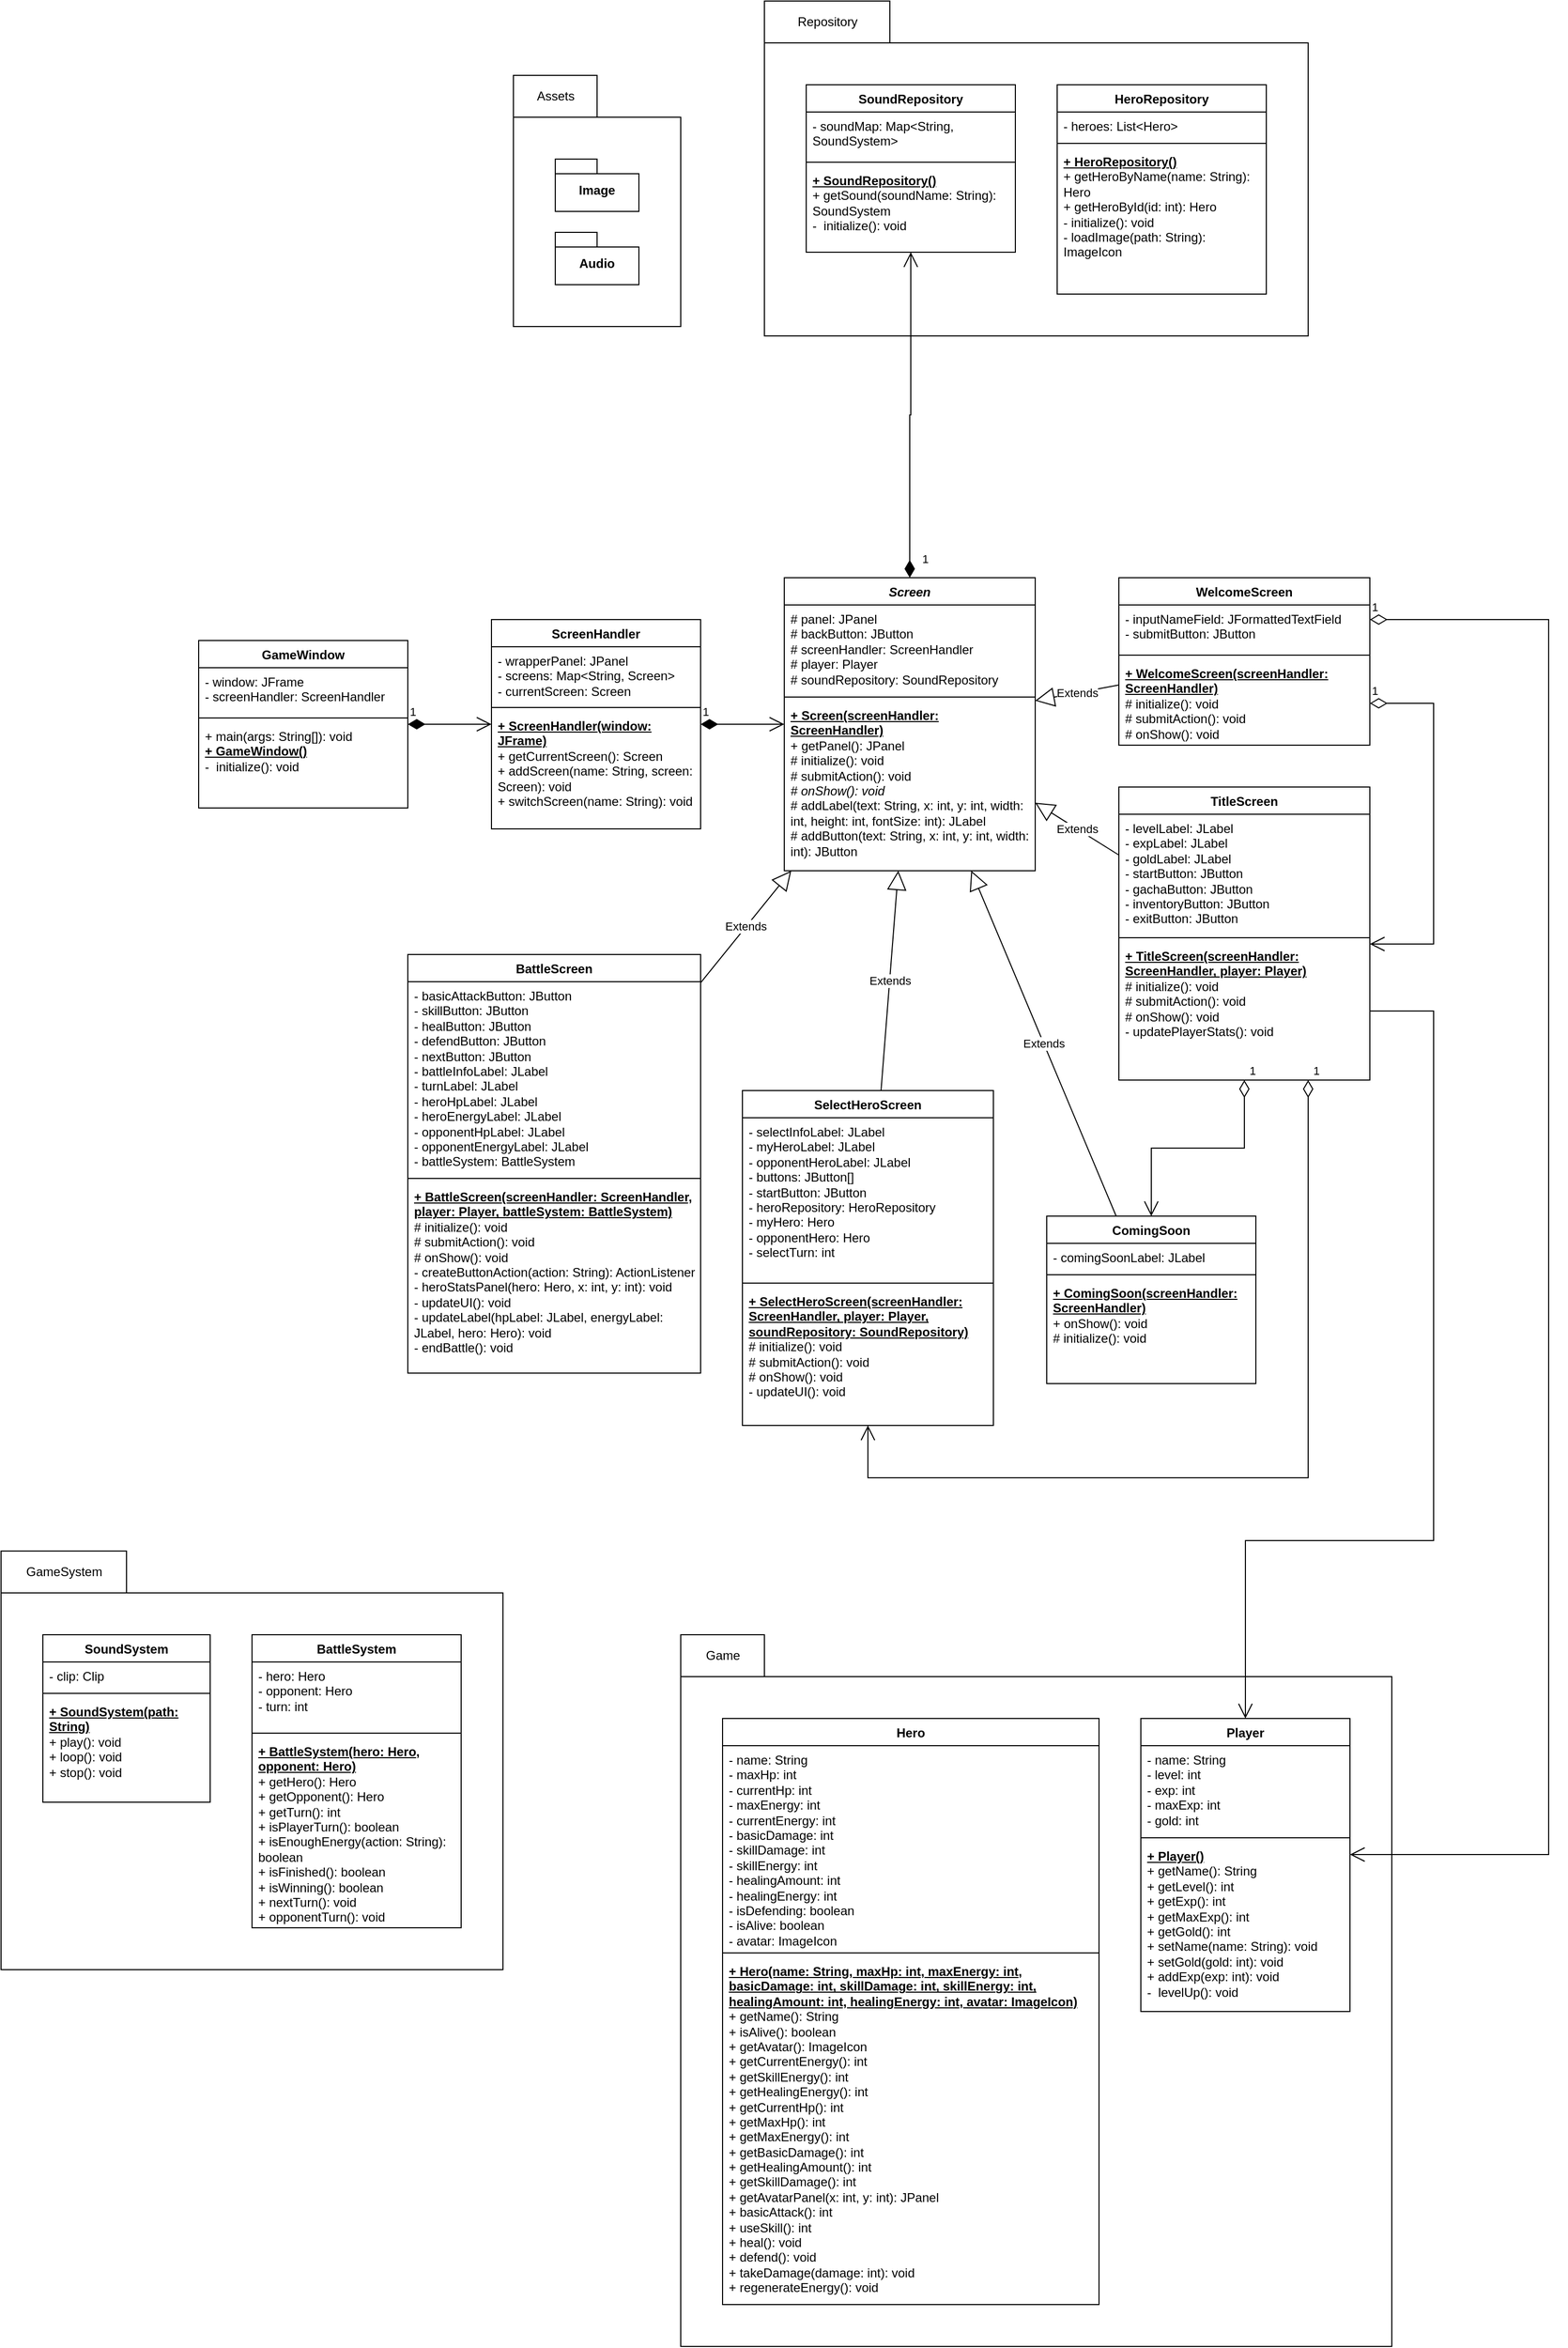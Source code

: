 <mxfile version="24.8.8">
  <diagram name="Page-1" id="nguEIZSLi6p_gPvodlnx">
    <mxGraphModel dx="2867" dy="2174" grid="1" gridSize="10" guides="1" tooltips="1" connect="1" arrows="1" fold="1" page="1" pageScale="1" pageWidth="827" pageHeight="1169" math="0" shadow="0">
      <root>
        <mxCell id="0" />
        <mxCell id="1" parent="0" />
        <mxCell id="15JacFiIu0zOkHAgy9Sb-16" value="" style="group" parent="1" vertex="1" connectable="0">
          <mxGeometry x="280" y="849" width="520" height="320" as="geometry" />
        </mxCell>
        <mxCell id="15JacFiIu0zOkHAgy9Sb-9" value="" style="shape=folder;fontStyle=1;spacingTop=10;tabWidth=120;tabHeight=40;tabPosition=left;html=1;whiteSpace=wrap;" parent="15JacFiIu0zOkHAgy9Sb-16" vertex="1">
          <mxGeometry width="520" height="320" as="geometry" />
        </mxCell>
        <mxCell id="15JacFiIu0zOkHAgy9Sb-1" value="SoundRepository" style="swimlane;fontStyle=1;align=center;verticalAlign=top;childLayout=stackLayout;horizontal=1;startSize=26;horizontalStack=0;resizeParent=1;resizeParentMax=0;resizeLast=0;collapsible=1;marginBottom=0;whiteSpace=wrap;html=1;" parent="15JacFiIu0zOkHAgy9Sb-16" vertex="1">
          <mxGeometry x="40" y="80" width="200" height="160" as="geometry">
            <mxRectangle x="40" y="80" width="130" height="30" as="alternateBounds" />
          </mxGeometry>
        </mxCell>
        <mxCell id="15JacFiIu0zOkHAgy9Sb-2" value="- soundMap: Map&amp;lt;String, SoundSystem&amp;gt;  " style="text;strokeColor=none;fillColor=none;align=left;verticalAlign=top;spacingLeft=4;spacingRight=4;overflow=hidden;rotatable=0;points=[[0,0.5],[1,0.5]];portConstraint=eastwest;whiteSpace=wrap;html=1;" parent="15JacFiIu0zOkHAgy9Sb-1" vertex="1">
          <mxGeometry y="26" width="200" height="44" as="geometry" />
        </mxCell>
        <mxCell id="15JacFiIu0zOkHAgy9Sb-3" value="" style="line;strokeWidth=1;fillColor=none;align=left;verticalAlign=middle;spacingTop=-1;spacingLeft=3;spacingRight=3;rotatable=0;labelPosition=right;points=[];portConstraint=eastwest;strokeColor=inherit;" parent="15JacFiIu0zOkHAgy9Sb-1" vertex="1">
          <mxGeometry y="70" width="200" height="8" as="geometry" />
        </mxCell>
        <mxCell id="15JacFiIu0zOkHAgy9Sb-4" value="&lt;div&gt;&lt;span class=&quot;hljs-addition&quot;&gt;&lt;b&gt;&lt;u&gt;+ SoundRepository()&lt;/u&gt;&lt;/b&gt;&lt;/span&gt;&lt;br&gt;&lt;span class=&quot;hljs-addition&quot;&gt;+ getSound(soundName: String): SoundSystem&amp;nbsp;&amp;nbsp;&lt;/span&gt;&lt;/div&gt;&lt;div&gt;&lt;span class=&quot;hljs-addition&quot;&gt;-&amp;nbsp; initialize(): void&lt;/span&gt;&lt;/div&gt;" style="text;strokeColor=none;fillColor=none;align=left;verticalAlign=top;spacingLeft=4;spacingRight=4;overflow=hidden;rotatable=0;points=[[0,0.5],[1,0.5]];portConstraint=eastwest;whiteSpace=wrap;html=1;" parent="15JacFiIu0zOkHAgy9Sb-1" vertex="1">
          <mxGeometry y="78" width="200" height="82" as="geometry" />
        </mxCell>
        <mxCell id="15JacFiIu0zOkHAgy9Sb-5" value="HeroRepository" style="swimlane;fontStyle=1;align=center;verticalAlign=top;childLayout=stackLayout;horizontal=1;startSize=26;horizontalStack=0;resizeParent=1;resizeParentMax=0;resizeLast=0;collapsible=1;marginBottom=0;whiteSpace=wrap;html=1;" parent="15JacFiIu0zOkHAgy9Sb-16" vertex="1">
          <mxGeometry x="280" y="80" width="200" height="200" as="geometry" />
        </mxCell>
        <mxCell id="15JacFiIu0zOkHAgy9Sb-6" value="- heroes: List&amp;lt;Hero&amp;gt;  " style="text;strokeColor=none;fillColor=none;align=left;verticalAlign=top;spacingLeft=4;spacingRight=4;overflow=hidden;rotatable=0;points=[[0,0.5],[1,0.5]];portConstraint=eastwest;whiteSpace=wrap;html=1;" parent="15JacFiIu0zOkHAgy9Sb-5" vertex="1">
          <mxGeometry y="26" width="200" height="26" as="geometry" />
        </mxCell>
        <mxCell id="15JacFiIu0zOkHAgy9Sb-7" value="" style="line;strokeWidth=1;fillColor=none;align=left;verticalAlign=middle;spacingTop=-1;spacingLeft=3;spacingRight=3;rotatable=0;labelPosition=right;points=[];portConstraint=eastwest;strokeColor=inherit;" parent="15JacFiIu0zOkHAgy9Sb-5" vertex="1">
          <mxGeometry y="52" width="200" height="8" as="geometry" />
        </mxCell>
        <mxCell id="15JacFiIu0zOkHAgy9Sb-8" value="&lt;span class=&quot;hljs-addition&quot;&gt;&lt;b&gt;&lt;u&gt;+ HeroRepository()  &lt;/u&gt;&lt;/b&gt;&lt;/span&gt;&lt;br&gt;&lt;span class=&quot;hljs-addition&quot;&gt;+ getHeroByName(name: String): Hero  &lt;/span&gt;&lt;br&gt;&lt;span class=&quot;hljs-addition&quot;&gt;+ getHeroById(id: int): Hero  &lt;/span&gt;&lt;br&gt;&lt;span class=&quot;hljs-deletion&quot;&gt;- initialize(): void  &lt;/span&gt;&lt;br&gt;&lt;span class=&quot;hljs-deletion&quot;&gt;- loadImage(path: String): ImageIcon&amp;nbsp;&amp;nbsp;&lt;/span&gt;" style="text;strokeColor=none;fillColor=none;align=left;verticalAlign=top;spacingLeft=4;spacingRight=4;overflow=hidden;rotatable=0;points=[[0,0.5],[1,0.5]];portConstraint=eastwest;whiteSpace=wrap;html=1;" parent="15JacFiIu0zOkHAgy9Sb-5" vertex="1">
          <mxGeometry y="60" width="200" height="140" as="geometry" />
        </mxCell>
        <mxCell id="15JacFiIu0zOkHAgy9Sb-10" value="Repository" style="text;html=1;align=center;verticalAlign=middle;resizable=0;points=[];autosize=1;strokeColor=none;fillColor=none;" parent="15JacFiIu0zOkHAgy9Sb-16" vertex="1">
          <mxGeometry x="20" y="5" width="80" height="30" as="geometry" />
        </mxCell>
        <mxCell id="15JacFiIu0zOkHAgy9Sb-21" value="" style="group" parent="1" vertex="1" connectable="0">
          <mxGeometry x="40" y="920" width="160" height="240" as="geometry" />
        </mxCell>
        <mxCell id="15JacFiIu0zOkHAgy9Sb-19" value="" style="shape=folder;fontStyle=1;spacingTop=10;tabWidth=80;tabHeight=40;tabPosition=left;html=1;whiteSpace=wrap;" parent="15JacFiIu0zOkHAgy9Sb-21" vertex="1">
          <mxGeometry width="160" height="240" as="geometry" />
        </mxCell>
        <mxCell id="15JacFiIu0zOkHAgy9Sb-17" value="Image" style="shape=folder;fontStyle=1;spacingTop=10;tabWidth=40;tabHeight=14;tabPosition=left;html=1;whiteSpace=wrap;" parent="15JacFiIu0zOkHAgy9Sb-21" vertex="1">
          <mxGeometry x="40" y="80" width="80" height="50" as="geometry" />
        </mxCell>
        <mxCell id="15JacFiIu0zOkHAgy9Sb-18" value="Audio" style="shape=folder;fontStyle=1;spacingTop=10;tabWidth=40;tabHeight=14;tabPosition=left;html=1;whiteSpace=wrap;" parent="15JacFiIu0zOkHAgy9Sb-21" vertex="1">
          <mxGeometry x="40" y="150" width="80" height="50" as="geometry" />
        </mxCell>
        <mxCell id="15JacFiIu0zOkHAgy9Sb-20" value="Assets" style="text;html=1;align=center;verticalAlign=middle;resizable=0;points=[];autosize=1;strokeColor=none;fillColor=none;" parent="15JacFiIu0zOkHAgy9Sb-21" vertex="1">
          <mxGeometry x="10" y="5" width="60" height="30" as="geometry" />
        </mxCell>
        <mxCell id="15JacFiIu0zOkHAgy9Sb-32" value="" style="group" parent="1" vertex="1" connectable="0">
          <mxGeometry x="-450" y="2330" width="480" height="400" as="geometry" />
        </mxCell>
        <mxCell id="15JacFiIu0zOkHAgy9Sb-30" value="" style="shape=folder;fontStyle=1;spacingTop=10;tabWidth=120;tabHeight=40;tabPosition=left;html=1;whiteSpace=wrap;" parent="15JacFiIu0zOkHAgy9Sb-32" vertex="1">
          <mxGeometry width="480" height="400" as="geometry" />
        </mxCell>
        <mxCell id="15JacFiIu0zOkHAgy9Sb-22" value="SoundSystem" style="swimlane;fontStyle=1;align=center;verticalAlign=top;childLayout=stackLayout;horizontal=1;startSize=26;horizontalStack=0;resizeParent=1;resizeParentMax=0;resizeLast=0;collapsible=1;marginBottom=0;whiteSpace=wrap;html=1;" parent="15JacFiIu0zOkHAgy9Sb-32" vertex="1">
          <mxGeometry x="40" y="80" width="160" height="160" as="geometry" />
        </mxCell>
        <mxCell id="15JacFiIu0zOkHAgy9Sb-23" value="- clip: Clip  " style="text;strokeColor=none;fillColor=none;align=left;verticalAlign=top;spacingLeft=4;spacingRight=4;overflow=hidden;rotatable=0;points=[[0,0.5],[1,0.5]];portConstraint=eastwest;whiteSpace=wrap;html=1;" parent="15JacFiIu0zOkHAgy9Sb-22" vertex="1">
          <mxGeometry y="26" width="160" height="26" as="geometry" />
        </mxCell>
        <mxCell id="15JacFiIu0zOkHAgy9Sb-24" value="" style="line;strokeWidth=1;fillColor=none;align=left;verticalAlign=middle;spacingTop=-1;spacingLeft=3;spacingRight=3;rotatable=0;labelPosition=right;points=[];portConstraint=eastwest;strokeColor=inherit;" parent="15JacFiIu0zOkHAgy9Sb-22" vertex="1">
          <mxGeometry y="52" width="160" height="8" as="geometry" />
        </mxCell>
        <mxCell id="15JacFiIu0zOkHAgy9Sb-25" value="&lt;span class=&quot;hljs-addition&quot;&gt;&lt;b&gt;&lt;u&gt;+ SoundSystem(path: String)  &lt;/u&gt;&lt;/b&gt;&lt;/span&gt;&lt;br&gt;&lt;span class=&quot;hljs-addition&quot;&gt;+ play(): void  &lt;/span&gt;&lt;br&gt;&lt;span class=&quot;hljs-addition&quot;&gt;+ loop(): void  &lt;/span&gt;&lt;br&gt;&lt;span class=&quot;hljs-addition&quot;&gt;+ stop(): void&amp;nbsp;&amp;nbsp;&lt;/span&gt;" style="text;strokeColor=none;fillColor=none;align=left;verticalAlign=top;spacingLeft=4;spacingRight=4;overflow=hidden;rotatable=0;points=[[0,0.5],[1,0.5]];portConstraint=eastwest;whiteSpace=wrap;html=1;" parent="15JacFiIu0zOkHAgy9Sb-22" vertex="1">
          <mxGeometry y="60" width="160" height="100" as="geometry" />
        </mxCell>
        <mxCell id="15JacFiIu0zOkHAgy9Sb-26" value="BattleSystem" style="swimlane;fontStyle=1;align=center;verticalAlign=top;childLayout=stackLayout;horizontal=1;startSize=26;horizontalStack=0;resizeParent=1;resizeParentMax=0;resizeLast=0;collapsible=1;marginBottom=0;whiteSpace=wrap;html=1;" parent="15JacFiIu0zOkHAgy9Sb-32" vertex="1">
          <mxGeometry x="240" y="80" width="200" height="280" as="geometry" />
        </mxCell>
        <mxCell id="15JacFiIu0zOkHAgy9Sb-27" value="&lt;span class=&quot;hljs-deletion&quot;&gt;- hero: Hero  &lt;/span&gt;&lt;br/&gt;&lt;span class=&quot;hljs-deletion&quot;&gt;- opponent: Hero  &lt;/span&gt;&lt;br/&gt;&lt;span class=&quot;hljs-deletion&quot;&gt;- turn: int&amp;nbsp;&amp;nbsp;&lt;/span&gt;" style="text;strokeColor=none;fillColor=none;align=left;verticalAlign=top;spacingLeft=4;spacingRight=4;overflow=hidden;rotatable=0;points=[[0,0.5],[1,0.5]];portConstraint=eastwest;whiteSpace=wrap;html=1;" parent="15JacFiIu0zOkHAgy9Sb-26" vertex="1">
          <mxGeometry y="26" width="200" height="64" as="geometry" />
        </mxCell>
        <mxCell id="15JacFiIu0zOkHAgy9Sb-28" value="" style="line;strokeWidth=1;fillColor=none;align=left;verticalAlign=middle;spacingTop=-1;spacingLeft=3;spacingRight=3;rotatable=0;labelPosition=right;points=[];portConstraint=eastwest;strokeColor=inherit;" parent="15JacFiIu0zOkHAgy9Sb-26" vertex="1">
          <mxGeometry y="90" width="200" height="8" as="geometry" />
        </mxCell>
        <mxCell id="15JacFiIu0zOkHAgy9Sb-29" value="&lt;span class=&quot;hljs-addition&quot;&gt;&lt;b&gt;&lt;u&gt;+ BattleSystem(hero: Hero, opponent: Hero)  &lt;/u&gt;&lt;/b&gt;&lt;/span&gt;&lt;br&gt;&lt;span class=&quot;hljs-addition&quot;&gt;+ getHero(): Hero  &lt;/span&gt;&lt;br&gt;&lt;span class=&quot;hljs-addition&quot;&gt;+ getOpponent(): Hero  &lt;/span&gt;&lt;br&gt;&lt;span class=&quot;hljs-addition&quot;&gt;+ getTurn(): int  &lt;/span&gt;&lt;br&gt;&lt;span class=&quot;hljs-addition&quot;&gt;+ isPlayerTurn(): boolean  &lt;/span&gt;&lt;br&gt;&lt;span class=&quot;hljs-addition&quot;&gt;+ isEnoughEnergy(action: String): boolean  &lt;/span&gt;&lt;br&gt;&lt;span class=&quot;hljs-addition&quot;&gt;+ isFinished(): boolean  &lt;/span&gt;&lt;br&gt;&lt;span class=&quot;hljs-addition&quot;&gt;+ isWinning(): boolean  &lt;/span&gt;&lt;br&gt;&lt;span class=&quot;hljs-addition&quot;&gt;+ nextTurn(): void  &lt;/span&gt;&lt;br&gt;&lt;span class=&quot;hljs-addition&quot;&gt;+ opponentTurn(): void&amp;nbsp;&amp;nbsp;&lt;/span&gt;" style="text;strokeColor=none;fillColor=none;align=left;verticalAlign=top;spacingLeft=4;spacingRight=4;overflow=hidden;rotatable=0;points=[[0,0.5],[1,0.5]];portConstraint=eastwest;whiteSpace=wrap;html=1;" parent="15JacFiIu0zOkHAgy9Sb-26" vertex="1">
          <mxGeometry y="98" width="200" height="182" as="geometry" />
        </mxCell>
        <mxCell id="15JacFiIu0zOkHAgy9Sb-31" value="GameSystem" style="text;html=1;align=center;verticalAlign=middle;resizable=0;points=[];autosize=1;strokeColor=none;fillColor=none;" parent="15JacFiIu0zOkHAgy9Sb-32" vertex="1">
          <mxGeometry x="10" y="5" width="100" height="30" as="geometry" />
        </mxCell>
        <mxCell id="15JacFiIu0zOkHAgy9Sb-44" value="" style="group" parent="1" vertex="1" connectable="0">
          <mxGeometry x="200" y="2410" width="680" height="680" as="geometry" />
        </mxCell>
        <mxCell id="15JacFiIu0zOkHAgy9Sb-41" value="" style="shape=folder;fontStyle=1;spacingTop=10;tabWidth=80;tabHeight=40;tabPosition=left;html=1;whiteSpace=wrap;" parent="15JacFiIu0zOkHAgy9Sb-44" vertex="1">
          <mxGeometry width="680" height="680" as="geometry" />
        </mxCell>
        <mxCell id="15JacFiIu0zOkHAgy9Sb-33" value="Player" style="swimlane;fontStyle=1;align=center;verticalAlign=top;childLayout=stackLayout;horizontal=1;startSize=26;horizontalStack=0;resizeParent=1;resizeParentMax=0;resizeLast=0;collapsible=1;marginBottom=0;whiteSpace=wrap;html=1;" parent="15JacFiIu0zOkHAgy9Sb-44" vertex="1">
          <mxGeometry x="440" y="80" width="200" height="280" as="geometry" />
        </mxCell>
        <mxCell id="15JacFiIu0zOkHAgy9Sb-34" value="&lt;span class=&quot;hljs-deletion&quot;&gt;- name: String  &lt;/span&gt;&lt;br/&gt;&lt;span class=&quot;hljs-deletion&quot;&gt;- level: int  &lt;/span&gt;&lt;br/&gt;&lt;span class=&quot;hljs-deletion&quot;&gt;- exp: int  &lt;/span&gt;&lt;br/&gt;&lt;span class=&quot;hljs-deletion&quot;&gt;- maxExp: int  &lt;/span&gt;&lt;br/&gt;&lt;span class=&quot;hljs-deletion&quot;&gt;- gold: int&amp;nbsp;&amp;nbsp;&lt;/span&gt;" style="text;strokeColor=none;fillColor=none;align=left;verticalAlign=top;spacingLeft=4;spacingRight=4;overflow=hidden;rotatable=0;points=[[0,0.5],[1,0.5]];portConstraint=eastwest;whiteSpace=wrap;html=1;" parent="15JacFiIu0zOkHAgy9Sb-33" vertex="1">
          <mxGeometry y="26" width="200" height="84" as="geometry" />
        </mxCell>
        <mxCell id="15JacFiIu0zOkHAgy9Sb-35" value="" style="line;strokeWidth=1;fillColor=none;align=left;verticalAlign=middle;spacingTop=-1;spacingLeft=3;spacingRight=3;rotatable=0;labelPosition=right;points=[];portConstraint=eastwest;strokeColor=inherit;" parent="15JacFiIu0zOkHAgy9Sb-33" vertex="1">
          <mxGeometry y="110" width="200" height="8" as="geometry" />
        </mxCell>
        <mxCell id="15JacFiIu0zOkHAgy9Sb-36" value="&lt;span class=&quot;hljs-addition&quot;&gt;&lt;b&gt;&lt;u&gt;+ Player()  &lt;/u&gt;&lt;/b&gt;&lt;/span&gt;&lt;br&gt;&lt;span class=&quot;hljs-addition&quot;&gt;+ getName(): String  &lt;/span&gt;&lt;br&gt;&lt;span class=&quot;hljs-addition&quot;&gt;+ getLevel(): int  &lt;/span&gt;&lt;br&gt;&lt;span class=&quot;hljs-addition&quot;&gt;+ getExp(): int  &lt;/span&gt;&lt;br&gt;&lt;span class=&quot;hljs-addition&quot;&gt;+ getMaxExp(): int  &lt;/span&gt;&lt;br&gt;&lt;span class=&quot;hljs-addition&quot;&gt;+ getGold(): int  &lt;/span&gt;&lt;br&gt;&lt;span class=&quot;hljs-addition&quot;&gt;+ setName(name: String): void  &lt;/span&gt;&lt;br&gt;&lt;span class=&quot;hljs-addition&quot;&gt;+ setGold(gold: int): void  &lt;/span&gt;&lt;br&gt;&lt;span class=&quot;hljs-addition&quot;&gt;+ addExp(exp: int): void  &lt;/span&gt;&lt;br&gt;&lt;span class=&quot;hljs-deletion&quot;&gt;-&amp;nbsp; levelUp(): void&amp;nbsp;&amp;nbsp;&lt;/span&gt;" style="text;strokeColor=none;fillColor=none;align=left;verticalAlign=top;spacingLeft=4;spacingRight=4;overflow=hidden;rotatable=0;points=[[0,0.5],[1,0.5]];portConstraint=eastwest;whiteSpace=wrap;html=1;" parent="15JacFiIu0zOkHAgy9Sb-33" vertex="1">
          <mxGeometry y="118" width="200" height="162" as="geometry" />
        </mxCell>
        <mxCell id="15JacFiIu0zOkHAgy9Sb-37" value="Hero" style="swimlane;fontStyle=1;align=center;verticalAlign=top;childLayout=stackLayout;horizontal=1;startSize=26;horizontalStack=0;resizeParent=1;resizeParentMax=0;resizeLast=0;collapsible=1;marginBottom=0;whiteSpace=wrap;html=1;" parent="15JacFiIu0zOkHAgy9Sb-44" vertex="1">
          <mxGeometry x="40" y="80" width="360" height="560" as="geometry" />
        </mxCell>
        <mxCell id="15JacFiIu0zOkHAgy9Sb-38" value="&lt;span class=&quot;hljs-deletion&quot;&gt;- name: String  &lt;/span&gt;&lt;br/&gt;&lt;span class=&quot;hljs-deletion&quot;&gt;- maxHp: int  &lt;/span&gt;&lt;br/&gt;&lt;span class=&quot;hljs-deletion&quot;&gt;- currentHp: int  &lt;/span&gt;&lt;br/&gt;&lt;span class=&quot;hljs-deletion&quot;&gt;- maxEnergy: int  &lt;/span&gt;&lt;br/&gt;&lt;span class=&quot;hljs-deletion&quot;&gt;- currentEnergy: int  &lt;/span&gt;&lt;br/&gt;&lt;span class=&quot;hljs-deletion&quot;&gt;- basicDamage: int  &lt;/span&gt;&lt;br/&gt;&lt;span class=&quot;hljs-deletion&quot;&gt;- skillDamage: int  &lt;/span&gt;&lt;br/&gt;&lt;span class=&quot;hljs-deletion&quot;&gt;- skillEnergy: int  &lt;/span&gt;&lt;br/&gt;&lt;span class=&quot;hljs-deletion&quot;&gt;- healingAmount: int  &lt;/span&gt;&lt;br/&gt;&lt;span class=&quot;hljs-deletion&quot;&gt;- healingEnergy: int  &lt;/span&gt;&lt;br/&gt;&lt;span class=&quot;hljs-deletion&quot;&gt;- isDefending: boolean  &lt;/span&gt;&lt;br/&gt;&lt;span class=&quot;hljs-deletion&quot;&gt;- isAlive: boolean  &lt;/span&gt;&lt;br/&gt;&lt;span class=&quot;hljs-deletion&quot;&gt;- avatar: ImageIcon&amp;nbsp;&amp;nbsp;&lt;/span&gt;" style="text;strokeColor=none;fillColor=none;align=left;verticalAlign=top;spacingLeft=4;spacingRight=4;overflow=hidden;rotatable=0;points=[[0,0.5],[1,0.5]];portConstraint=eastwest;whiteSpace=wrap;html=1;" parent="15JacFiIu0zOkHAgy9Sb-37" vertex="1">
          <mxGeometry y="26" width="360" height="194" as="geometry" />
        </mxCell>
        <mxCell id="15JacFiIu0zOkHAgy9Sb-39" value="" style="line;strokeWidth=1;fillColor=none;align=left;verticalAlign=middle;spacingTop=-1;spacingLeft=3;spacingRight=3;rotatable=0;labelPosition=right;points=[];portConstraint=eastwest;strokeColor=inherit;" parent="15JacFiIu0zOkHAgy9Sb-37" vertex="1">
          <mxGeometry y="220" width="360" height="8" as="geometry" />
        </mxCell>
        <mxCell id="15JacFiIu0zOkHAgy9Sb-40" value="&lt;span class=&quot;hljs-addition&quot;&gt;&lt;b&gt;&lt;u&gt;+ Hero(name: String, maxHp: int, maxEnergy: int, basicDamage: int, skillDamage: int, skillEnergy: int, healingAmount: int, healingEnergy: int, avatar: ImageIcon)  &lt;/u&gt;&lt;/b&gt;&lt;/span&gt;&lt;br&gt;&lt;span class=&quot;hljs-addition&quot;&gt;+ getName(): String  &lt;/span&gt;&lt;br&gt;&lt;span class=&quot;hljs-addition&quot;&gt;+ isAlive(): boolean  &lt;/span&gt;&lt;br&gt;&lt;span class=&quot;hljs-addition&quot;&gt;+ getAvatar(): ImageIcon  &lt;/span&gt;&lt;br&gt;&lt;span class=&quot;hljs-addition&quot;&gt;+ getCurrentEnergy(): int  &lt;/span&gt;&lt;br&gt;&lt;span class=&quot;hljs-addition&quot;&gt;+ getSkillEnergy(): int  &lt;/span&gt;&lt;br&gt;&lt;span class=&quot;hljs-addition&quot;&gt;+ getHealingEnergy(): int  &lt;/span&gt;&lt;br&gt;&lt;span class=&quot;hljs-addition&quot;&gt;+ getCurrentHp(): int  &lt;/span&gt;&lt;br&gt;&lt;span class=&quot;hljs-addition&quot;&gt;+ getMaxHp(): int  &lt;/span&gt;&lt;br&gt;&lt;span class=&quot;hljs-addition&quot;&gt;+ getMaxEnergy(): int  &lt;/span&gt;&lt;br&gt;&lt;span class=&quot;hljs-addition&quot;&gt;+ getBasicDamage(): int  &lt;/span&gt;&lt;br&gt;&lt;span class=&quot;hljs-addition&quot;&gt;+ getHealingAmount(): int  &lt;/span&gt;&lt;br&gt;&lt;span class=&quot;hljs-addition&quot;&gt;+ getSkillDamage(): int  &lt;/span&gt;&lt;br&gt;&lt;span class=&quot;hljs-addition&quot;&gt;+ getAvatarPanel(x: int, y: int): JPanel  &lt;/span&gt;&lt;br&gt;&lt;span class=&quot;hljs-addition&quot;&gt;+ basicAttack(): int  &lt;/span&gt;&lt;br&gt;&lt;span class=&quot;hljs-addition&quot;&gt;+ useSkill(): int  &lt;/span&gt;&lt;br&gt;&lt;span class=&quot;hljs-addition&quot;&gt;+ heal(): void  &lt;/span&gt;&lt;br&gt;&lt;span class=&quot;hljs-addition&quot;&gt;+ defend(): void  &lt;/span&gt;&lt;br&gt;&lt;span class=&quot;hljs-addition&quot;&gt;+ takeDamage(damage: int): void  &lt;/span&gt;&lt;br&gt;&lt;span class=&quot;hljs-addition&quot;&gt;+ regenerateEnergy(): void&amp;nbsp;&amp;nbsp;&lt;/span&gt;" style="text;strokeColor=none;fillColor=none;align=left;verticalAlign=top;spacingLeft=4;spacingRight=4;overflow=hidden;rotatable=0;points=[[0,0.5],[1,0.5]];portConstraint=eastwest;whiteSpace=wrap;html=1;" parent="15JacFiIu0zOkHAgy9Sb-37" vertex="1">
          <mxGeometry y="228" width="360" height="332" as="geometry" />
        </mxCell>
        <mxCell id="15JacFiIu0zOkHAgy9Sb-43" value="&lt;span style=&quot;font-weight: normal;&quot;&gt;Game&lt;/span&gt;" style="text;html=1;align=center;verticalAlign=middle;resizable=0;points=[];autosize=1;strokeColor=none;fillColor=none;fontFamily=Helvetica;fontSize=12;fontColor=default;fontStyle=1;" parent="15JacFiIu0zOkHAgy9Sb-44" vertex="1">
          <mxGeometry x="10" y="5" width="60" height="30" as="geometry" />
        </mxCell>
        <mxCell id="Kp5QVJCKNVm3b_azCD5U-1" value="&lt;i&gt;Screen&lt;/i&gt;" style="swimlane;fontStyle=1;align=center;verticalAlign=top;childLayout=stackLayout;horizontal=1;startSize=26;horizontalStack=0;resizeParent=1;resizeParentMax=0;resizeLast=0;collapsible=1;marginBottom=0;whiteSpace=wrap;html=1;" vertex="1" parent="1">
          <mxGeometry x="299" y="1400" width="240" height="280" as="geometry" />
        </mxCell>
        <mxCell id="Kp5QVJCKNVm3b_azCD5U-2" value="# panel: JPanel  &lt;br&gt;# backButton: JButton  &lt;br&gt;# screenHandler: ScreenHandler  &lt;br&gt;# player: Player  &lt;br&gt;# soundRepository: SoundRepository&amp;nbsp;" style="text;strokeColor=none;fillColor=none;align=left;verticalAlign=top;spacingLeft=4;spacingRight=4;overflow=hidden;rotatable=0;points=[[0,0.5],[1,0.5]];portConstraint=eastwest;whiteSpace=wrap;html=1;" vertex="1" parent="Kp5QVJCKNVm3b_azCD5U-1">
          <mxGeometry y="26" width="240" height="84" as="geometry" />
        </mxCell>
        <mxCell id="Kp5QVJCKNVm3b_azCD5U-3" value="" style="line;strokeWidth=1;fillColor=none;align=left;verticalAlign=middle;spacingTop=-1;spacingLeft=3;spacingRight=3;rotatable=0;labelPosition=right;points=[];portConstraint=eastwest;strokeColor=inherit;" vertex="1" parent="Kp5QVJCKNVm3b_azCD5U-1">
          <mxGeometry y="110" width="240" height="8" as="geometry" />
        </mxCell>
        <mxCell id="Kp5QVJCKNVm3b_azCD5U-4" value="&lt;div&gt;&lt;b&gt;&lt;u&gt;&lt;span class=&quot;hljs-bullet&quot;&gt;+&lt;/span&gt; Screen(screenHandler: ScreenHandler)  &lt;/u&gt;&lt;/b&gt;&lt;br&gt;&lt;span class=&quot;hljs-bullet&quot;&gt;+&lt;/span&gt; getPanel(): JPanel  &lt;br&gt;&lt;span class=&quot;hljs-section&quot;&gt;# initialize(): void  &lt;/span&gt;&lt;br&gt;&lt;span class=&quot;hljs-section&quot;&gt;# submitAction(): void  &lt;/span&gt;&lt;br&gt;&lt;span class=&quot;hljs-section&quot;&gt;&lt;i&gt;# onShow(): void&lt;/i&gt;&lt;/span&gt;&lt;br&gt;&lt;span class=&quot;hljs-section&quot;&gt;# addLabel(text: String, x: int, y: int, width: int, height: int, fontSize: int): JLabel  &lt;/span&gt;&lt;br&gt;&lt;span class=&quot;hljs-section&quot;&gt;# addButton(text: String, x: int, y: int, width: int): JButton&amp;nbsp;&amp;nbsp;&lt;/span&gt;&lt;/div&gt;" style="text;strokeColor=none;fillColor=none;align=left;verticalAlign=top;spacingLeft=4;spacingRight=4;overflow=hidden;rotatable=0;points=[[0,0.5],[1,0.5]];portConstraint=eastwest;whiteSpace=wrap;html=1;" vertex="1" parent="Kp5QVJCKNVm3b_azCD5U-1">
          <mxGeometry y="118" width="240" height="162" as="geometry" />
        </mxCell>
        <mxCell id="Kp5QVJCKNVm3b_azCD5U-5" value="WelcomeScreen" style="swimlane;fontStyle=1;align=center;verticalAlign=top;childLayout=stackLayout;horizontal=1;startSize=26;horizontalStack=0;resizeParent=1;resizeParentMax=0;resizeLast=0;collapsible=1;marginBottom=0;whiteSpace=wrap;html=1;" vertex="1" parent="1">
          <mxGeometry x="619" y="1400" width="240" height="160" as="geometry" />
        </mxCell>
        <mxCell id="Kp5QVJCKNVm3b_azCD5U-6" value="&lt;span class=&quot;hljs-bullet&quot;&gt;-&lt;/span&gt; inputNameField: JFormattedTextField  &lt;br/&gt;&lt;span class=&quot;hljs-section&quot;&gt;- submitButton: JButton&amp;nbsp;&amp;nbsp;&lt;/span&gt;" style="text;strokeColor=none;fillColor=none;align=left;verticalAlign=top;spacingLeft=4;spacingRight=4;overflow=hidden;rotatable=0;points=[[0,0.5],[1,0.5]];portConstraint=eastwest;whiteSpace=wrap;html=1;" vertex="1" parent="Kp5QVJCKNVm3b_azCD5U-5">
          <mxGeometry y="26" width="240" height="44" as="geometry" />
        </mxCell>
        <mxCell id="Kp5QVJCKNVm3b_azCD5U-7" value="" style="line;strokeWidth=1;fillColor=none;align=left;verticalAlign=middle;spacingTop=-1;spacingLeft=3;spacingRight=3;rotatable=0;labelPosition=right;points=[];portConstraint=eastwest;strokeColor=inherit;" vertex="1" parent="Kp5QVJCKNVm3b_azCD5U-5">
          <mxGeometry y="70" width="240" height="8" as="geometry" />
        </mxCell>
        <mxCell id="Kp5QVJCKNVm3b_azCD5U-8" value="&lt;b&gt;&lt;u&gt;&lt;span class=&quot;hljs-bullet&quot;&gt;+&lt;/span&gt; WelcomeScreen(screenHandler: ScreenHandler)&lt;/u&gt;&lt;/b&gt;&lt;br&gt;&lt;span class=&quot;hljs-section&quot;&gt;# initialize(): void  &lt;/span&gt;&lt;br&gt;&lt;span class=&quot;hljs-section&quot;&gt;# submitAction(): void&amp;nbsp;&amp;nbsp;&lt;/span&gt;&lt;div&gt;&lt;span class=&quot;hljs-section&quot;&gt;# onShow(): void&lt;/span&gt;&lt;/div&gt;" style="text;strokeColor=none;fillColor=none;align=left;verticalAlign=top;spacingLeft=4;spacingRight=4;overflow=hidden;rotatable=0;points=[[0,0.5],[1,0.5]];portConstraint=eastwest;whiteSpace=wrap;html=1;" vertex="1" parent="Kp5QVJCKNVm3b_azCD5U-5">
          <mxGeometry y="78" width="240" height="82" as="geometry" />
        </mxCell>
        <mxCell id="Kp5QVJCKNVm3b_azCD5U-9" value="TitleScreen" style="swimlane;fontStyle=1;align=center;verticalAlign=top;childLayout=stackLayout;horizontal=1;startSize=26;horizontalStack=0;resizeParent=1;resizeParentMax=0;resizeLast=0;collapsible=1;marginBottom=0;whiteSpace=wrap;html=1;" vertex="1" parent="1">
          <mxGeometry x="619" y="1600" width="240" height="280" as="geometry" />
        </mxCell>
        <mxCell id="Kp5QVJCKNVm3b_azCD5U-10" value="&lt;span class=&quot;hljs-bullet&quot;&gt;-&lt;/span&gt; levelLabel: JLabel  &lt;br/&gt;&lt;span class=&quot;hljs-bullet&quot;&gt;-&lt;/span&gt; expLabel: JLabel  &lt;br/&gt;&lt;span class=&quot;hljs-bullet&quot;&gt;-&lt;/span&gt; goldLabel: JLabel  &lt;br/&gt;&lt;span class=&quot;hljs-bullet&quot;&gt;-&lt;/span&gt; startButton: JButton  &lt;br/&gt;&lt;span class=&quot;hljs-bullet&quot;&gt;-&lt;/span&gt; gachaButton: JButton  &lt;br/&gt;&lt;span class=&quot;hljs-bullet&quot;&gt;-&lt;/span&gt; inventoryButton: JButton  &lt;br/&gt;&lt;span class=&quot;hljs-section&quot;&gt;- exitButton: JButton&amp;nbsp;&amp;nbsp;&lt;/span&gt;" style="text;strokeColor=none;fillColor=none;align=left;verticalAlign=top;spacingLeft=4;spacingRight=4;overflow=hidden;rotatable=0;points=[[0,0.5],[1,0.5]];portConstraint=eastwest;whiteSpace=wrap;html=1;" vertex="1" parent="Kp5QVJCKNVm3b_azCD5U-9">
          <mxGeometry y="26" width="240" height="114" as="geometry" />
        </mxCell>
        <mxCell id="Kp5QVJCKNVm3b_azCD5U-11" value="" style="line;strokeWidth=1;fillColor=none;align=left;verticalAlign=middle;spacingTop=-1;spacingLeft=3;spacingRight=3;rotatable=0;labelPosition=right;points=[];portConstraint=eastwest;strokeColor=inherit;" vertex="1" parent="Kp5QVJCKNVm3b_azCD5U-9">
          <mxGeometry y="140" width="240" height="8" as="geometry" />
        </mxCell>
        <mxCell id="Kp5QVJCKNVm3b_azCD5U-12" value="&lt;b&gt;&lt;u&gt;&lt;span class=&quot;hljs-bullet&quot;&gt;+&lt;/span&gt; TitleScreen(screenHandler: ScreenHandler, player: Player)&lt;/u&gt;&lt;/b&gt;&lt;br&gt;&lt;span class=&quot;hljs-section&quot;&gt;# initialize(): void  &lt;/span&gt;&lt;br&gt;&lt;span class=&quot;hljs-section&quot;&gt;# submitAction(): void&lt;/span&gt;&lt;div&gt;&lt;span class=&quot;hljs-section&quot;&gt;&lt;/span&gt;# onShow(): void&lt;br&gt;&lt;span class=&quot;hljs-bullet&quot;&gt;-&lt;/span&gt; updatePlayerStats(): void&amp;nbsp;&amp;nbsp;&lt;/div&gt;" style="text;strokeColor=none;fillColor=none;align=left;verticalAlign=top;spacingLeft=4;spacingRight=4;overflow=hidden;rotatable=0;points=[[0,0.5],[1,0.5]];portConstraint=eastwest;whiteSpace=wrap;html=1;" vertex="1" parent="Kp5QVJCKNVm3b_azCD5U-9">
          <mxGeometry y="148" width="240" height="132" as="geometry" />
        </mxCell>
        <mxCell id="Kp5QVJCKNVm3b_azCD5U-13" value="SelectHeroScreen" style="swimlane;fontStyle=1;align=center;verticalAlign=top;childLayout=stackLayout;horizontal=1;startSize=26;horizontalStack=0;resizeParent=1;resizeParentMax=0;resizeLast=0;collapsible=1;marginBottom=0;whiteSpace=wrap;html=1;" vertex="1" parent="1">
          <mxGeometry x="259" y="1890" width="240" height="320" as="geometry" />
        </mxCell>
        <mxCell id="Kp5QVJCKNVm3b_azCD5U-14" value="&lt;span class=&quot;hljs-bullet&quot;&gt;-&lt;/span&gt; selectInfoLabel: JLabel  &lt;br&gt;&lt;span class=&quot;hljs-bullet&quot;&gt;-&lt;/span&gt; myHeroLabel: JLabel  &lt;br&gt;&lt;span class=&quot;hljs-bullet&quot;&gt;-&lt;/span&gt; opponentHeroLabel: JLabel  &lt;br&gt;&lt;span class=&quot;hljs-bullet&quot;&gt;-&lt;/span&gt; buttons: JButton[]  &lt;br&gt;&lt;span class=&quot;hljs-bullet&quot;&gt;-&lt;/span&gt; startButton: JButton&lt;br&gt;&lt;span class=&quot;hljs-bullet&quot;&gt;-&lt;/span&gt; heroRepository: HeroRepository  &lt;br&gt;&lt;span class=&quot;hljs-bullet&quot;&gt;-&lt;/span&gt; myHero: Hero  &lt;br&gt;&lt;span class=&quot;hljs-bullet&quot;&gt;-&lt;/span&gt; opponentHero: Hero  &lt;br&gt;&lt;span class=&quot;hljs-section&quot;&gt;- selectTurn: int&amp;nbsp;&amp;nbsp;&lt;/span&gt;" style="text;strokeColor=none;fillColor=none;align=left;verticalAlign=top;spacingLeft=4;spacingRight=4;overflow=hidden;rotatable=0;points=[[0,0.5],[1,0.5]];portConstraint=eastwest;whiteSpace=wrap;html=1;" vertex="1" parent="Kp5QVJCKNVm3b_azCD5U-13">
          <mxGeometry y="26" width="240" height="154" as="geometry" />
        </mxCell>
        <mxCell id="Kp5QVJCKNVm3b_azCD5U-15" value="" style="line;strokeWidth=1;fillColor=none;align=left;verticalAlign=middle;spacingTop=-1;spacingLeft=3;spacingRight=3;rotatable=0;labelPosition=right;points=[];portConstraint=eastwest;strokeColor=inherit;" vertex="1" parent="Kp5QVJCKNVm3b_azCD5U-13">
          <mxGeometry y="180" width="240" height="8" as="geometry" />
        </mxCell>
        <mxCell id="Kp5QVJCKNVm3b_azCD5U-16" value="&lt;b&gt;&lt;u&gt;&lt;span class=&quot;hljs-bullet&quot;&gt;+&lt;/span&gt; SelectHeroScreen(screenHandler: ScreenHandler, player: Player,&lt;/u&gt;&lt;/b&gt; &lt;b&gt;&lt;u&gt;soundRepository: SoundRepository)&lt;/u&gt;&lt;/b&gt;&lt;br&gt;&lt;span class=&quot;hljs-section&quot;&gt;# initialize(): void  &lt;/span&gt;&lt;br&gt;&lt;span class=&quot;hljs-section&quot;&gt;# submitAction(): void&lt;/span&gt;&lt;div&gt;&lt;span class=&quot;hljs-section&quot;&gt;&lt;/span&gt;# onShow(): void&lt;br&gt;&lt;span class=&quot;hljs-bullet&quot;&gt;-&lt;/span&gt; updateUI(): void&amp;nbsp;&amp;nbsp;&lt;/div&gt;" style="text;strokeColor=none;fillColor=none;align=left;verticalAlign=top;spacingLeft=4;spacingRight=4;overflow=hidden;rotatable=0;points=[[0,0.5],[1,0.5]];portConstraint=eastwest;whiteSpace=wrap;html=1;" vertex="1" parent="Kp5QVJCKNVm3b_azCD5U-13">
          <mxGeometry y="188" width="240" height="132" as="geometry" />
        </mxCell>
        <mxCell id="Kp5QVJCKNVm3b_azCD5U-17" value="BattleScreen" style="swimlane;fontStyle=1;align=center;verticalAlign=top;childLayout=stackLayout;horizontal=1;startSize=26;horizontalStack=0;resizeParent=1;resizeParentMax=0;resizeLast=0;collapsible=1;marginBottom=0;whiteSpace=wrap;html=1;" vertex="1" parent="1">
          <mxGeometry x="-61" y="1760" width="280" height="400" as="geometry" />
        </mxCell>
        <mxCell id="Kp5QVJCKNVm3b_azCD5U-18" value="&lt;span class=&quot;hljs-bullet&quot;&gt;-&lt;/span&gt; basicAttackButton: JButton&lt;br/&gt;&lt;span class=&quot;hljs-bullet&quot;&gt;-&lt;/span&gt; skillButton: JButton&lt;br/&gt;&lt;span class=&quot;hljs-bullet&quot;&gt;-&lt;/span&gt; healButton: JButton&lt;br/&gt;&lt;span class=&quot;hljs-bullet&quot;&gt;-&lt;/span&gt; defendButton: JButton&lt;br/&gt;&lt;span class=&quot;hljs-bullet&quot;&gt;-&lt;/span&gt; nextButton: JButton&lt;br/&gt;&lt;span class=&quot;hljs-bullet&quot;&gt;-&lt;/span&gt; battleInfoLabel: JLabel&lt;br/&gt;&lt;span class=&quot;hljs-bullet&quot;&gt;-&lt;/span&gt; turnLabel: JLabel&lt;br/&gt;&lt;span class=&quot;hljs-bullet&quot;&gt;-&lt;/span&gt; heroHpLabel: JLabel&lt;br/&gt;&lt;span class=&quot;hljs-bullet&quot;&gt;-&lt;/span&gt; heroEnergyLabel: JLabel&lt;br/&gt;&lt;span class=&quot;hljs-bullet&quot;&gt;-&lt;/span&gt; opponentHpLabel: JLabel&lt;br/&gt;&lt;span class=&quot;hljs-bullet&quot;&gt;-&lt;/span&gt; opponentEnergyLabel: JLabel&lt;br/&gt;&lt;span class=&quot;hljs-section&quot;&gt;- battleSystem: BattleSystem&lt;/span&gt;" style="text;strokeColor=none;fillColor=none;align=left;verticalAlign=top;spacingLeft=4;spacingRight=4;overflow=hidden;rotatable=0;points=[[0,0.5],[1,0.5]];portConstraint=eastwest;whiteSpace=wrap;html=1;" vertex="1" parent="Kp5QVJCKNVm3b_azCD5U-17">
          <mxGeometry y="26" width="280" height="184" as="geometry" />
        </mxCell>
        <mxCell id="Kp5QVJCKNVm3b_azCD5U-19" value="" style="line;strokeWidth=1;fillColor=none;align=left;verticalAlign=middle;spacingTop=-1;spacingLeft=3;spacingRight=3;rotatable=0;labelPosition=right;points=[];portConstraint=eastwest;strokeColor=inherit;" vertex="1" parent="Kp5QVJCKNVm3b_azCD5U-17">
          <mxGeometry y="210" width="280" height="8" as="geometry" />
        </mxCell>
        <mxCell id="Kp5QVJCKNVm3b_azCD5U-20" value="&lt;b&gt;&lt;u&gt;&lt;span class=&quot;hljs-bullet&quot;&gt;+&lt;/span&gt; BattleScreen(screenHandler: ScreenHandler, player: Player, battleSystem: BattleSystem)&lt;/u&gt;&lt;/b&gt;&lt;br&gt;&lt;span class=&quot;hljs-section&quot;&gt;# initialize(): void&lt;/span&gt;&lt;br&gt;&lt;span class=&quot;hljs-section&quot;&gt;# submitAction(): void&lt;/span&gt;&lt;div&gt;# onShow(): void&lt;br&gt;&lt;span class=&quot;hljs-section&quot;&gt;- createButtonAction(action: String): ActionListener&lt;/span&gt;&lt;br&gt;&lt;span class=&quot;hljs-bullet&quot;&gt;-&lt;/span&gt; heroStatsPanel(hero: Hero, x: int, y: int): void&lt;br&gt;&lt;span class=&quot;hljs-bullet&quot;&gt;-&lt;/span&gt; updateUI(): void&lt;br&gt;&lt;span class=&quot;hljs-bullet&quot;&gt;-&lt;/span&gt; updateLabel(hpLabel: JLabel, energyLabel: JLabel, hero: Hero): void&lt;br&gt;&lt;span class=&quot;hljs-bullet&quot;&gt;-&lt;/span&gt; endBattle(): void&lt;/div&gt;" style="text;strokeColor=none;fillColor=none;align=left;verticalAlign=top;spacingLeft=4;spacingRight=4;overflow=hidden;rotatable=0;points=[[0,0.5],[1,0.5]];portConstraint=eastwest;whiteSpace=wrap;html=1;" vertex="1" parent="Kp5QVJCKNVm3b_azCD5U-17">
          <mxGeometry y="218" width="280" height="182" as="geometry" />
        </mxCell>
        <mxCell id="Kp5QVJCKNVm3b_azCD5U-21" value="ComingSoon" style="swimlane;fontStyle=1;align=center;verticalAlign=top;childLayout=stackLayout;horizontal=1;startSize=26;horizontalStack=0;resizeParent=1;resizeParentMax=0;resizeLast=0;collapsible=1;marginBottom=0;whiteSpace=wrap;html=1;" vertex="1" parent="1">
          <mxGeometry x="550" y="2010" width="200" height="160" as="geometry" />
        </mxCell>
        <mxCell id="Kp5QVJCKNVm3b_azCD5U-22" value="- comingSoonLabel: JLabel" style="text;strokeColor=none;fillColor=none;align=left;verticalAlign=top;spacingLeft=4;spacingRight=4;overflow=hidden;rotatable=0;points=[[0,0.5],[1,0.5]];portConstraint=eastwest;whiteSpace=wrap;html=1;" vertex="1" parent="Kp5QVJCKNVm3b_azCD5U-21">
          <mxGeometry y="26" width="200" height="26" as="geometry" />
        </mxCell>
        <mxCell id="Kp5QVJCKNVm3b_azCD5U-23" value="" style="line;strokeWidth=1;fillColor=none;align=left;verticalAlign=middle;spacingTop=-1;spacingLeft=3;spacingRight=3;rotatable=0;labelPosition=right;points=[];portConstraint=eastwest;strokeColor=inherit;" vertex="1" parent="Kp5QVJCKNVm3b_azCD5U-21">
          <mxGeometry y="52" width="200" height="8" as="geometry" />
        </mxCell>
        <mxCell id="Kp5QVJCKNVm3b_azCD5U-24" value="&lt;b&gt;&lt;u&gt;&lt;span class=&quot;hljs-bullet&quot;&gt;+&lt;/span&gt; ComingSoon(screenHandler: ScreenHandler)&lt;/u&gt;&lt;/b&gt;&lt;br&gt;&lt;span class=&quot;hljs-bullet&quot;&gt;+&lt;/span&gt; onShow(): void&lt;br&gt;&lt;span class=&quot;hljs-section&quot;&gt;# initialize(): void&lt;/span&gt;" style="text;strokeColor=none;fillColor=none;align=left;verticalAlign=top;spacingLeft=4;spacingRight=4;overflow=hidden;rotatable=0;points=[[0,0.5],[1,0.5]];portConstraint=eastwest;whiteSpace=wrap;html=1;" vertex="1" parent="Kp5QVJCKNVm3b_azCD5U-21">
          <mxGeometry y="60" width="200" height="100" as="geometry" />
        </mxCell>
        <mxCell id="Kp5QVJCKNVm3b_azCD5U-25" value="ScreenHandler" style="swimlane;fontStyle=1;align=center;verticalAlign=top;childLayout=stackLayout;horizontal=1;startSize=26;horizontalStack=0;resizeParent=1;resizeParentMax=0;resizeLast=0;collapsible=1;marginBottom=0;whiteSpace=wrap;html=1;" vertex="1" parent="1">
          <mxGeometry x="19" y="1440" width="200" height="200" as="geometry" />
        </mxCell>
        <mxCell id="Kp5QVJCKNVm3b_azCD5U-26" value="&lt;span class=&quot;hljs-bullet&quot;&gt;-&lt;/span&gt; wrapperPanel: JPanel&lt;br/&gt;&lt;span class=&quot;hljs-bullet&quot;&gt;-&lt;/span&gt; screens: Map&lt;span class=&quot;xml&quot;&gt;&amp;lt;String, Screen&amp;gt;&lt;/span&gt;&lt;br/&gt;&lt;span class=&quot;hljs-section&quot;&gt;- currentScreen: Screen&lt;/span&gt;" style="text;strokeColor=none;fillColor=none;align=left;verticalAlign=top;spacingLeft=4;spacingRight=4;overflow=hidden;rotatable=0;points=[[0,0.5],[1,0.5]];portConstraint=eastwest;whiteSpace=wrap;html=1;" vertex="1" parent="Kp5QVJCKNVm3b_azCD5U-25">
          <mxGeometry y="26" width="200" height="54" as="geometry" />
        </mxCell>
        <mxCell id="Kp5QVJCKNVm3b_azCD5U-27" value="" style="line;strokeWidth=1;fillColor=none;align=left;verticalAlign=middle;spacingTop=-1;spacingLeft=3;spacingRight=3;rotatable=0;labelPosition=right;points=[];portConstraint=eastwest;strokeColor=inherit;" vertex="1" parent="Kp5QVJCKNVm3b_azCD5U-25">
          <mxGeometry y="80" width="200" height="8" as="geometry" />
        </mxCell>
        <mxCell id="Kp5QVJCKNVm3b_azCD5U-28" value="&lt;b&gt;&lt;u&gt;&lt;span class=&quot;hljs-bullet&quot;&gt;+&lt;/span&gt; ScreenHandler(window: JFrame)&lt;/u&gt;&lt;/b&gt;&lt;br&gt;&lt;span class=&quot;hljs-bullet&quot;&gt;+&lt;/span&gt; getCurrentScreen(): Screen&lt;br&gt;&lt;span class=&quot;hljs-bullet&quot;&gt;+&lt;/span&gt; addScreen(name: String, screen: Screen): void&lt;br&gt;&lt;span class=&quot;hljs-section&quot;&gt;+ switchScreen(name: String): void&lt;/span&gt;" style="text;strokeColor=none;fillColor=none;align=left;verticalAlign=top;spacingLeft=4;spacingRight=4;overflow=hidden;rotatable=0;points=[[0,0.5],[1,0.5]];portConstraint=eastwest;whiteSpace=wrap;html=1;" vertex="1" parent="Kp5QVJCKNVm3b_azCD5U-25">
          <mxGeometry y="88" width="200" height="112" as="geometry" />
        </mxCell>
        <mxCell id="Kp5QVJCKNVm3b_azCD5U-29" value="GameWindow" style="swimlane;fontStyle=1;align=center;verticalAlign=top;childLayout=stackLayout;horizontal=1;startSize=26;horizontalStack=0;resizeParent=1;resizeParentMax=0;resizeLast=0;collapsible=1;marginBottom=0;whiteSpace=wrap;html=1;" vertex="1" parent="1">
          <mxGeometry x="-261" y="1460" width="200" height="160" as="geometry" />
        </mxCell>
        <mxCell id="Kp5QVJCKNVm3b_azCD5U-30" value="&lt;span class=&quot;hljs-bullet&quot;&gt;-&lt;/span&gt; window: JFrame&lt;br/&gt;&lt;span class=&quot;hljs-section&quot;&gt;- screenHandler: ScreenHandler&lt;/span&gt;" style="text;strokeColor=none;fillColor=none;align=left;verticalAlign=top;spacingLeft=4;spacingRight=4;overflow=hidden;rotatable=0;points=[[0,0.5],[1,0.5]];portConstraint=eastwest;whiteSpace=wrap;html=1;" vertex="1" parent="Kp5QVJCKNVm3b_azCD5U-29">
          <mxGeometry y="26" width="200" height="44" as="geometry" />
        </mxCell>
        <mxCell id="Kp5QVJCKNVm3b_azCD5U-31" value="" style="line;strokeWidth=1;fillColor=none;align=left;verticalAlign=middle;spacingTop=-1;spacingLeft=3;spacingRight=3;rotatable=0;labelPosition=right;points=[];portConstraint=eastwest;strokeColor=inherit;" vertex="1" parent="Kp5QVJCKNVm3b_azCD5U-29">
          <mxGeometry y="70" width="200" height="8" as="geometry" />
        </mxCell>
        <mxCell id="Kp5QVJCKNVm3b_azCD5U-32" value="&lt;span class=&quot;hljs-bullet&quot;&gt;+&lt;/span&gt; main(args: String[]): void&lt;br&gt;&lt;span class=&quot;hljs-section&quot;&gt;&lt;b&gt;&lt;u&gt;+ GameWindow()&lt;/u&gt;&lt;/b&gt;&lt;/span&gt;&lt;div&gt;&lt;span class=&quot;hljs-section&quot;&gt;&lt;span class=&quot;hljs-bullet&quot;&gt;-&lt;/span&gt;&amp;nbsp; initialize(): void&lt;/span&gt;&lt;/div&gt;" style="text;strokeColor=none;fillColor=none;align=left;verticalAlign=top;spacingLeft=4;spacingRight=4;overflow=hidden;rotatable=0;points=[[0,0.5],[1,0.5]];portConstraint=eastwest;whiteSpace=wrap;html=1;" vertex="1" parent="Kp5QVJCKNVm3b_azCD5U-29">
          <mxGeometry y="78" width="200" height="82" as="geometry" />
        </mxCell>
        <mxCell id="Kp5QVJCKNVm3b_azCD5U-33" value="1" style="endArrow=open;html=1;endSize=12;startArrow=diamondThin;startSize=14;startFill=1;edgeStyle=orthogonalEdgeStyle;align=left;verticalAlign=bottom;rounded=0;" edge="1" parent="1" source="Kp5QVJCKNVm3b_azCD5U-29" target="Kp5QVJCKNVm3b_azCD5U-25">
          <mxGeometry x="-1" y="3" relative="1" as="geometry">
            <mxPoint x="-171" y="1650" as="sourcePoint" />
            <mxPoint x="-11" y="1650" as="targetPoint" />
          </mxGeometry>
        </mxCell>
        <mxCell id="Kp5QVJCKNVm3b_azCD5U-35" value="1" style="endArrow=open;html=1;endSize=12;startArrow=diamondThin;startSize=14;startFill=1;edgeStyle=orthogonalEdgeStyle;align=left;verticalAlign=bottom;rounded=0;" edge="1" parent="1" source="Kp5QVJCKNVm3b_azCD5U-25" target="Kp5QVJCKNVm3b_azCD5U-1">
          <mxGeometry x="-1" y="3" relative="1" as="geometry">
            <mxPoint x="-51" y="1550" as="sourcePoint" />
            <mxPoint x="29" y="1550" as="targetPoint" />
          </mxGeometry>
        </mxCell>
        <mxCell id="Kp5QVJCKNVm3b_azCD5U-36" value="Extends" style="endArrow=block;endSize=16;endFill=0;html=1;rounded=0;" edge="1" parent="1" source="Kp5QVJCKNVm3b_azCD5U-5" target="Kp5QVJCKNVm3b_azCD5U-1">
          <mxGeometry width="160" relative="1" as="geometry">
            <mxPoint x="329" y="2000" as="sourcePoint" />
            <mxPoint x="489" y="2000" as="targetPoint" />
          </mxGeometry>
        </mxCell>
        <mxCell id="Kp5QVJCKNVm3b_azCD5U-37" value="Extends" style="endArrow=block;endSize=16;endFill=0;html=1;rounded=0;" edge="1" parent="1" source="Kp5QVJCKNVm3b_azCD5U-9" target="Kp5QVJCKNVm3b_azCD5U-1">
          <mxGeometry width="160" relative="1" as="geometry">
            <mxPoint x="629" y="1513" as="sourcePoint" />
            <mxPoint x="549" y="1528" as="targetPoint" />
          </mxGeometry>
        </mxCell>
        <mxCell id="Kp5QVJCKNVm3b_azCD5U-38" value="Extends" style="endArrow=block;endSize=16;endFill=0;html=1;rounded=0;" edge="1" parent="1" source="Kp5QVJCKNVm3b_azCD5U-21" target="Kp5QVJCKNVm3b_azCD5U-1">
          <mxGeometry width="160" relative="1" as="geometry">
            <mxPoint x="629" y="1675" as="sourcePoint" />
            <mxPoint x="549" y="1625" as="targetPoint" />
          </mxGeometry>
        </mxCell>
        <mxCell id="Kp5QVJCKNVm3b_azCD5U-39" value="Extends" style="endArrow=block;endSize=16;endFill=0;html=1;rounded=0;" edge="1" parent="1" source="Kp5QVJCKNVm3b_azCD5U-13" target="Kp5QVJCKNVm3b_azCD5U-1">
          <mxGeometry width="160" relative="1" as="geometry">
            <mxPoint x="611" y="1930" as="sourcePoint" />
            <mxPoint x="496" y="1690" as="targetPoint" />
          </mxGeometry>
        </mxCell>
        <mxCell id="Kp5QVJCKNVm3b_azCD5U-40" value="Extends" style="endArrow=block;endSize=16;endFill=0;html=1;rounded=0;" edge="1" parent="1" source="Kp5QVJCKNVm3b_azCD5U-17" target="Kp5QVJCKNVm3b_azCD5U-1">
          <mxGeometry width="160" relative="1" as="geometry">
            <mxPoint x="406" y="1770" as="sourcePoint" />
            <mxPoint x="414" y="1690" as="targetPoint" />
          </mxGeometry>
        </mxCell>
        <mxCell id="Kp5QVJCKNVm3b_azCD5U-41" value="1" style="endArrow=open;html=1;endSize=12;startArrow=diamondThin;startSize=14;startFill=1;edgeStyle=orthogonalEdgeStyle;align=left;verticalAlign=bottom;rounded=0;" edge="1" parent="1" source="Kp5QVJCKNVm3b_azCD5U-1" target="15JacFiIu0zOkHAgy9Sb-1">
          <mxGeometry x="-0.941" y="-10" relative="1" as="geometry">
            <mxPoint x="300" y="1370" as="sourcePoint" />
            <mxPoint x="460" y="1370" as="targetPoint" />
            <mxPoint as="offset" />
          </mxGeometry>
        </mxCell>
        <mxCell id="Kp5QVJCKNVm3b_azCD5U-42" value="1" style="endArrow=open;html=1;endSize=12;startArrow=diamondThin;startSize=14;startFill=0;edgeStyle=orthogonalEdgeStyle;align=left;verticalAlign=bottom;rounded=0;" edge="1" parent="1" source="Kp5QVJCKNVm3b_azCD5U-5" target="15JacFiIu0zOkHAgy9Sb-33">
          <mxGeometry x="-1" y="3" relative="1" as="geometry">
            <mxPoint x="630" y="1750" as="sourcePoint" />
            <mxPoint x="790" y="1750" as="targetPoint" />
            <Array as="points">
              <mxPoint x="1030" y="1440" />
              <mxPoint x="1030" y="2620" />
            </Array>
          </mxGeometry>
        </mxCell>
        <mxCell id="Kp5QVJCKNVm3b_azCD5U-43" value="1" style="endArrow=open;html=1;endSize=12;startArrow=diamondThin;startSize=14;startFill=0;edgeStyle=orthogonalEdgeStyle;align=left;verticalAlign=bottom;rounded=0;" edge="1" parent="1" source="Kp5QVJCKNVm3b_azCD5U-5" target="Kp5QVJCKNVm3b_azCD5U-9">
          <mxGeometry x="-1" y="3" relative="1" as="geometry">
            <mxPoint x="869" y="1490" as="sourcePoint" />
            <mxPoint x="750" y="2380" as="targetPoint" />
            <Array as="points">
              <mxPoint x="920" y="1520" />
              <mxPoint x="920" y="1750" />
            </Array>
          </mxGeometry>
        </mxCell>
        <mxCell id="Kp5QVJCKNVm3b_azCD5U-44" value="" style="endArrow=open;endFill=1;endSize=12;html=1;rounded=0;exitX=1;exitY=0.5;exitDx=0;exitDy=0;" edge="1" parent="1" source="Kp5QVJCKNVm3b_azCD5U-12" target="15JacFiIu0zOkHAgy9Sb-33">
          <mxGeometry width="160" relative="1" as="geometry">
            <mxPoint x="810.002" y="1880" as="sourcePoint" />
            <mxPoint x="810.638" y="2370" as="targetPoint" />
            <Array as="points">
              <mxPoint x="920" y="1814" />
              <mxPoint x="920" y="2320" />
              <mxPoint x="740" y="2320" />
            </Array>
          </mxGeometry>
        </mxCell>
        <mxCell id="Kp5QVJCKNVm3b_azCD5U-45" value="1" style="endArrow=open;html=1;endSize=12;startArrow=diamondThin;startSize=14;startFill=0;edgeStyle=orthogonalEdgeStyle;align=left;verticalAlign=bottom;rounded=0;" edge="1" parent="1" source="Kp5QVJCKNVm3b_azCD5U-9" target="Kp5QVJCKNVm3b_azCD5U-21">
          <mxGeometry x="-1" y="3" relative="1" as="geometry">
            <mxPoint x="500" y="1580" as="sourcePoint" />
            <mxPoint x="660" y="1580" as="targetPoint" />
          </mxGeometry>
        </mxCell>
        <mxCell id="Kp5QVJCKNVm3b_azCD5U-46" value="1" style="endArrow=open;html=1;endSize=12;startArrow=diamondThin;startSize=14;startFill=0;edgeStyle=orthogonalEdgeStyle;align=left;verticalAlign=bottom;rounded=0;" edge="1" parent="1" source="Kp5QVJCKNVm3b_azCD5U-9" target="Kp5QVJCKNVm3b_azCD5U-13">
          <mxGeometry x="-1" y="3" relative="1" as="geometry">
            <mxPoint x="749" y="1890" as="sourcePoint" />
            <mxPoint x="660" y="2020" as="targetPoint" />
            <Array as="points">
              <mxPoint x="800" y="2260" />
              <mxPoint x="379" y="2260" />
            </Array>
          </mxGeometry>
        </mxCell>
      </root>
    </mxGraphModel>
  </diagram>
</mxfile>
